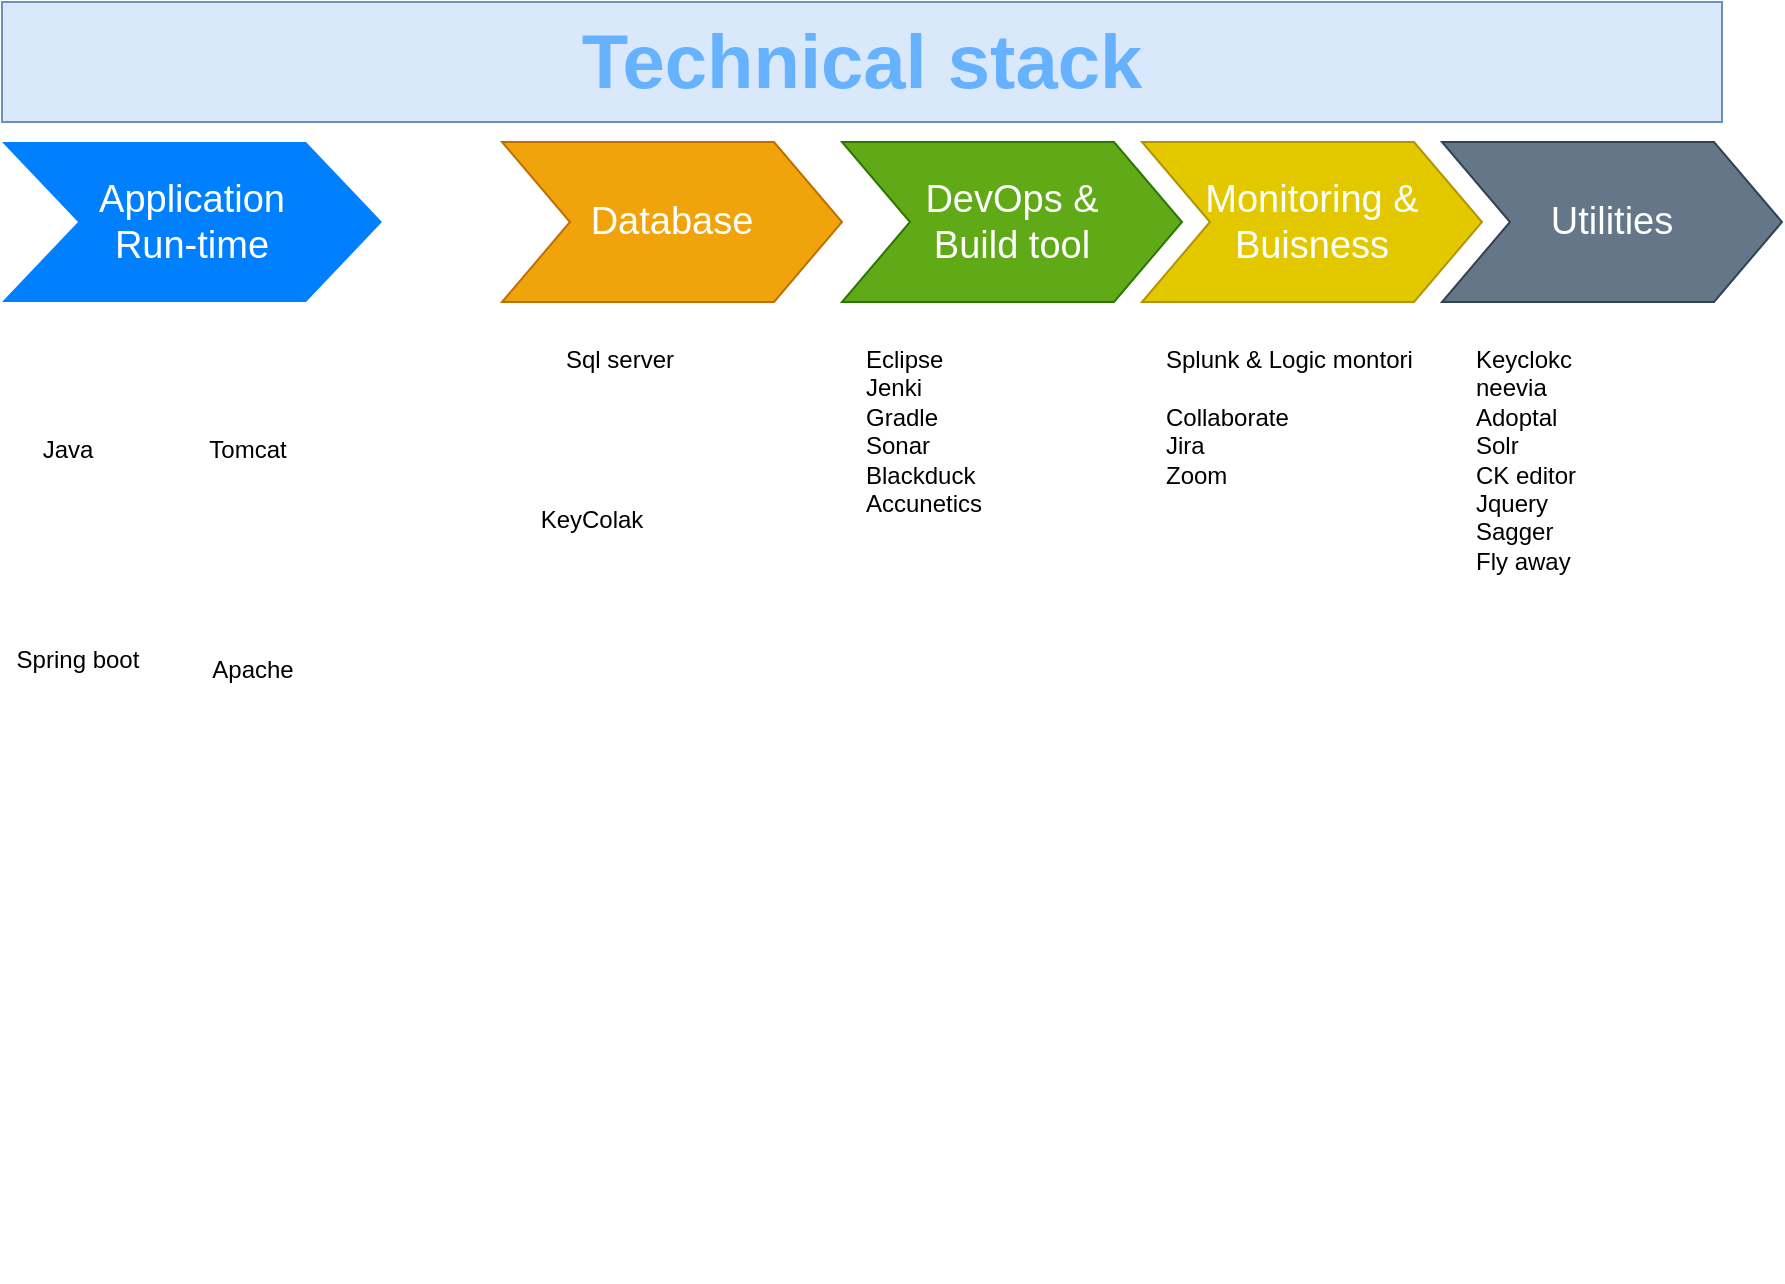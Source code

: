 <mxfile version="10.8.9" type="github"><diagram name="Page-1" id="d9b1e647-80fa-b4a2-5024-87a742678bcc"><mxGraphModel dx="1394" dy="715" grid="1" gridSize="10" guides="1" tooltips="1" connect="1" arrows="1" fold="1" page="1" pageScale="1" pageWidth="1100" pageHeight="850" background="#ffffff" math="0" shadow="0"><root><mxCell id="0"/><mxCell id="1" parent="0"/><mxCell id="57fe6abec08f04cb-1" value="Application &lt;br&gt;Run-time" style="shape=step;whiteSpace=wrap;html=1;fontSize=19;fillColor=#0080FF;fontColor=#FFFFFF;strokeColor=none;" parent="1" vertex="1"><mxGeometry x="120" y="180" width="190" height="80" as="geometry"/></mxCell><mxCell id="57fe6abec08f04cb-3" value="Database" style="shape=step;whiteSpace=wrap;html=1;fontSize=19;fillColor=#f0a30a;strokeColor=#BD7000;fontColor=#ffffff;" parent="1" vertex="1"><mxGeometry x="370" y="180" width="170" height="80" as="geometry"/></mxCell><mxCell id="57fe6abec08f04cb-4" value="DevOps &amp;amp; &lt;br&gt;Build tool" style="shape=step;whiteSpace=wrap;html=1;fontSize=19;fillColor=#60a917;strokeColor=#2D7600;fontColor=#ffffff;" parent="1" vertex="1"><mxGeometry x="540" y="180" width="170" height="80" as="geometry"/></mxCell><mxCell id="57fe6abec08f04cb-5" value="Monitoring &amp;amp; Buisness" style="shape=step;whiteSpace=wrap;html=1;fontSize=19;fillColor=#e3c800;fontColor=#ffffff;strokeColor=#B09500;" parent="1" vertex="1"><mxGeometry x="690" y="180" width="170" height="80" as="geometry"/></mxCell><mxCell id="57fe6abec08f04cb-6" value="Utilities" style="shape=step;whiteSpace=wrap;html=1;fontSize=19;fillColor=#647687;fontColor=#ffffff;strokeColor=#314354;" parent="1" vertex="1"><mxGeometry x="840" y="180" width="170" height="80" as="geometry"/></mxCell><mxCell id="57fe6abec08f04cb-7" value="Technical stack" style="text;html=1;strokeColor=#6c8ebf;fillColor=#dae8fc;align=center;verticalAlign=middle;whiteSpace=wrap;fontSize=38;fontStyle=1;fontColor=#66B2FF;" parent="1" vertex="1"><mxGeometry x="120" y="110" width="860" height="60" as="geometry"/></mxCell><mxCell id="57fe6abec08f04cb-10" value="Sql server" style="text;spacingTop=-5;fillColor=#ffffff;whiteSpace=wrap;html=1;align=left;fontSize=12;fontFamily=Helvetica;fillColor=none;strokeColor=none;" parent="1" vertex="1"><mxGeometry x="400" y="280" width="140" height="470" as="geometry"/></mxCell><mxCell id="57fe6abec08f04cb-11" value="Eclipse&lt;br&gt;Jenki&lt;br&gt;Gradle&lt;br&gt;Sonar&lt;br&gt;Blackduck&lt;br&gt;Accunetics&lt;br&gt;&lt;br&gt;&lt;br&gt;" style="text;spacingTop=-5;fillColor=#ffffff;whiteSpace=wrap;html=1;align=left;fontSize=12;fontFamily=Helvetica;fillColor=none;strokeColor=none;" parent="1" vertex="1"><mxGeometry x="550" y="280" width="140" height="470" as="geometry"/></mxCell><mxCell id="57fe6abec08f04cb-12" value="Splunk &amp;amp; Logic montori&lt;br&gt;&lt;br&gt;Collaborate&lt;br&gt;Jira&lt;br&gt;Zoom&lt;br&gt;&lt;br&gt;" style="text;spacingTop=-5;fillColor=#ffffff;whiteSpace=wrap;html=1;align=left;fontSize=12;fontFamily=Helvetica;fillColor=none;strokeColor=none;" parent="1" vertex="1"><mxGeometry x="700" y="280" width="140" height="470" as="geometry"/></mxCell><mxCell id="57fe6abec08f04cb-13" value="Keyclokc&lt;br&gt;neevia&lt;br&gt;Adoptal&lt;br&gt;Solr&lt;br&gt;CK editor&lt;br&gt;Jquery&lt;br&gt;Sagger&lt;br&gt;Fly away&lt;br&gt;" style="text;spacingTop=-5;fillColor=#ffffff;whiteSpace=wrap;html=1;align=left;fontSize=12;fontFamily=Helvetica;fillColor=none;strokeColor=none;" parent="1" vertex="1"><mxGeometry x="855" y="280" width="140" height="470" as="geometry"/></mxCell><mxCell id="TQi6clCp4GNHfR8g2gUz-1" value="Java" style="shape=image;verticalLabelPosition=bottom;labelBackgroundColor=#ffffff;verticalAlign=top;aspect=fixed;imageAspect=0;image=https://img.stackshare.io/service/995/K85ZWV2F.png;" vertex="1" parent="1"><mxGeometry x="133" y="280" width="40" height="40" as="geometry"/></mxCell><mxCell id="TQi6clCp4GNHfR8g2gUz-4" value="Tomcat" style="shape=image;verticalLabelPosition=bottom;labelBackgroundColor=#ffffff;verticalAlign=top;aspect=fixed;imageAspect=0;image=https://img.stackshare.io/service/1187/tomcat.png;" vertex="1" parent="1"><mxGeometry x="223" y="280" width="40" height="40" as="geometry"/></mxCell><mxCell id="TQi6clCp4GNHfR8g2gUz-5" value="KeyColak" style="shape=image;verticalLabelPosition=bottom;labelBackgroundColor=#ffffff;verticalAlign=top;aspect=fixed;imageAspect=0;image=https://img.stackshare.io/service/5439/oAC05cEB_400x400.png;" vertex="1" parent="1"><mxGeometry x="390" y="305" width="50" height="50" as="geometry"/></mxCell><mxCell id="TQi6clCp4GNHfR8g2gUz-9" value="Spring boot&#10;" style="shape=image;verticalLabelPosition=bottom;labelBackgroundColor=#ffffff;verticalAlign=top;aspect=fixed;imageAspect=0;image=https://img.stackshare.io/service/2927/nPzvMuo2_400x400.png;" vertex="1" parent="1"><mxGeometry x="133" y="375" width="50" height="50" as="geometry"/></mxCell><mxCell id="TQi6clCp4GNHfR8g2gUz-10" value="Apache" style="shape=image;verticalLabelPosition=bottom;labelBackgroundColor=#ffffff;verticalAlign=top;aspect=fixed;imageAspect=0;image=https://img.stackshare.io/service/1051/fab.os.logo.apache.200.15_400x400.jpg;" vertex="1" parent="1"><mxGeometry x="218" y="375" width="55" height="55" as="geometry"/></mxCell></root></mxGraphModel></diagram></mxfile>